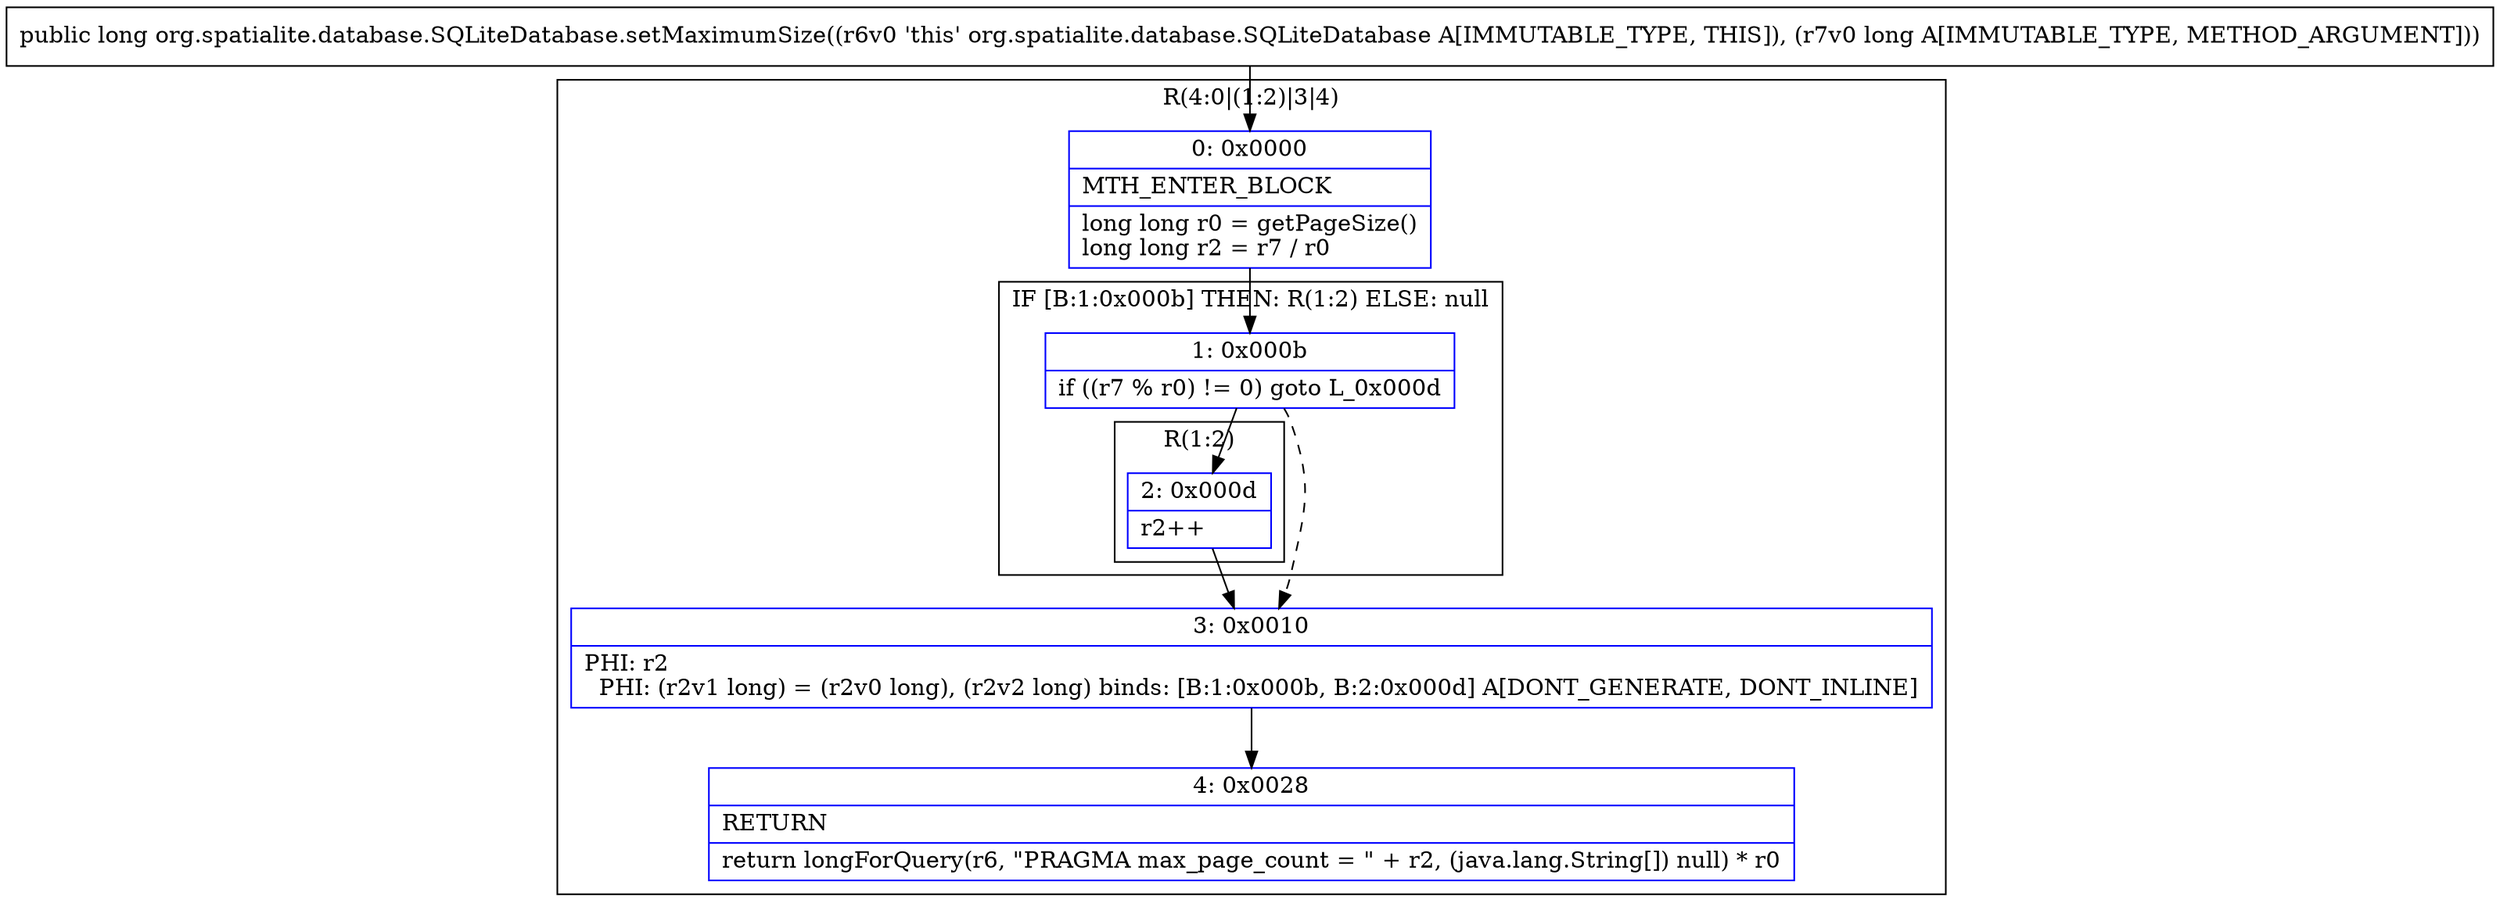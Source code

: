 digraph "CFG fororg.spatialite.database.SQLiteDatabase.setMaximumSize(J)J" {
subgraph cluster_Region_588924448 {
label = "R(4:0|(1:2)|3|4)";
node [shape=record,color=blue];
Node_0 [shape=record,label="{0\:\ 0x0000|MTH_ENTER_BLOCK\l|long long r0 = getPageSize()\llong long r2 = r7 \/ r0\l}"];
subgraph cluster_IfRegion_284179060 {
label = "IF [B:1:0x000b] THEN: R(1:2) ELSE: null";
node [shape=record,color=blue];
Node_1 [shape=record,label="{1\:\ 0x000b|if ((r7 % r0) != 0) goto L_0x000d\l}"];
subgraph cluster_Region_365844141 {
label = "R(1:2)";
node [shape=record,color=blue];
Node_2 [shape=record,label="{2\:\ 0x000d|r2++\l}"];
}
}
Node_3 [shape=record,label="{3\:\ 0x0010|PHI: r2 \l  PHI: (r2v1 long) = (r2v0 long), (r2v2 long) binds: [B:1:0x000b, B:2:0x000d] A[DONT_GENERATE, DONT_INLINE]\l}"];
Node_4 [shape=record,label="{4\:\ 0x0028|RETURN\l|return longForQuery(r6, \"PRAGMA max_page_count = \" + r2, (java.lang.String[]) null) * r0\l}"];
}
MethodNode[shape=record,label="{public long org.spatialite.database.SQLiteDatabase.setMaximumSize((r6v0 'this' org.spatialite.database.SQLiteDatabase A[IMMUTABLE_TYPE, THIS]), (r7v0 long A[IMMUTABLE_TYPE, METHOD_ARGUMENT])) }"];
MethodNode -> Node_0;
Node_0 -> Node_1;
Node_1 -> Node_2;
Node_1 -> Node_3[style=dashed];
Node_2 -> Node_3;
Node_3 -> Node_4;
}

